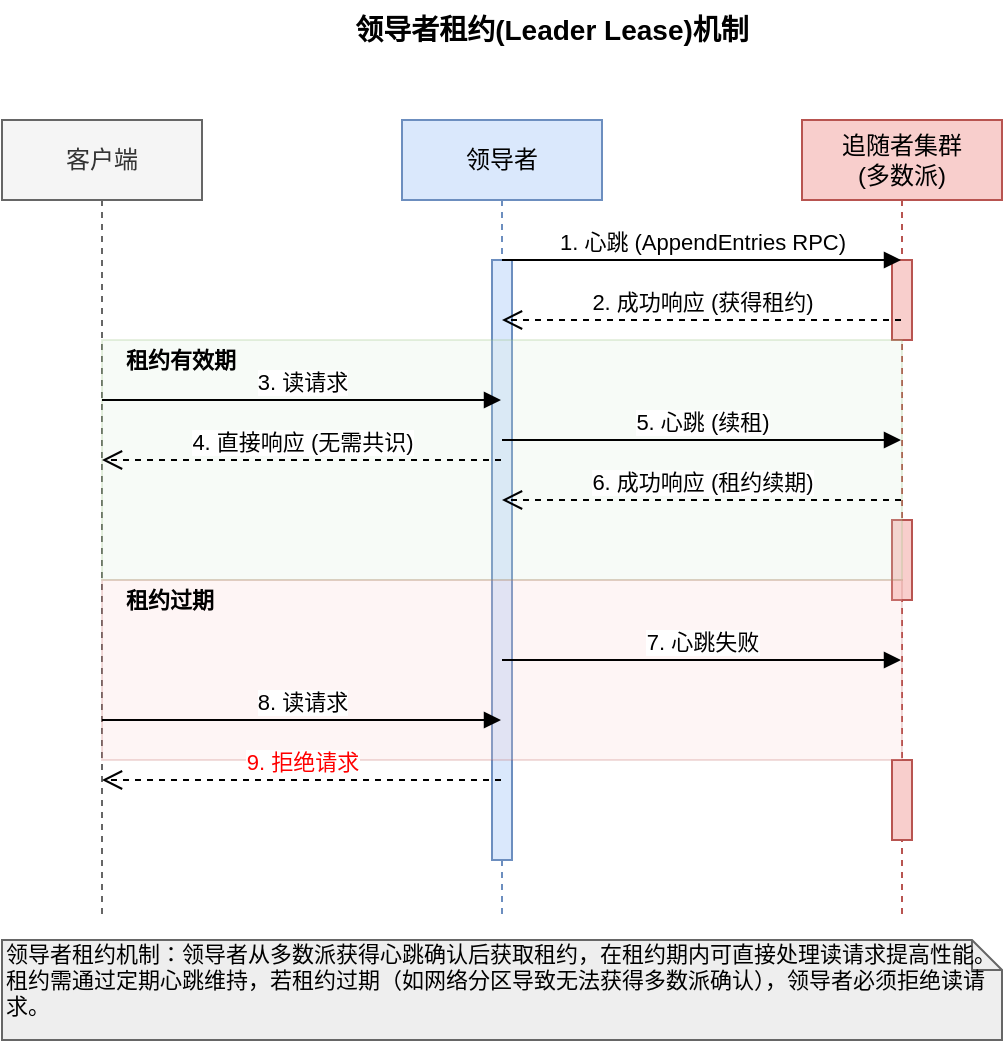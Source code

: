 <mxfile version="27.0.6">
  <diagram name="领导者租约时序图" id="us6oxifnReez4EoMnk5i">
    <mxGraphModel dx="929" dy="-533" grid="1" gridSize="10" guides="1" tooltips="1" connect="1" arrows="1" fold="1" page="1" pageScale="1" pageWidth="850" pageHeight="1100" math="0" shadow="0">
      <root>
        <mxCell id="0" />
        <mxCell id="1" parent="0" />
        <mxCell id="RpkAgLOPzhrfQ40RdnY4-85" value="领导者租约(Leader Lease)机制" style="text;html=1;strokeColor=none;fillColor=none;align=center;verticalAlign=middle;whiteSpace=wrap;rounded=0;fontSize=14;fontStyle=1" vertex="1" parent="1">
          <mxGeometry x="810" y="1970" width="250" height="30" as="geometry" />
        </mxCell>
        <mxCell id="RpkAgLOPzhrfQ40RdnY4-86" value="客户端" style="shape=umlLifeline;perimeter=lifelinePerimeter;whiteSpace=wrap;html=1;container=1;collapsible=0;recursiveResize=0;outlineConnect=0;fontSize=12;fillColor=#f5f5f5;fontColor=#333333;strokeColor=#666666;" vertex="1" parent="1">
          <mxGeometry x="660" y="2030" width="100" height="400" as="geometry" />
        </mxCell>
        <mxCell id="RpkAgLOPzhrfQ40RdnY4-87" value="领导者" style="shape=umlLifeline;perimeter=lifelinePerimeter;whiteSpace=wrap;html=1;container=1;collapsible=0;recursiveResize=0;outlineConnect=0;fontSize=12;fillColor=#dae8fc;strokeColor=#6c8ebf;" vertex="1" parent="1">
          <mxGeometry x="860" y="2030" width="100" height="400" as="geometry" />
        </mxCell>
        <mxCell id="RpkAgLOPzhrfQ40RdnY4-88" value="" style="html=1;points=[];perimeter=orthogonalPerimeter;fillColor=#dae8fc;strokeColor=#6c8ebf;" vertex="1" parent="RpkAgLOPzhrfQ40RdnY4-87">
          <mxGeometry x="45" y="70" width="10" height="300" as="geometry" />
        </mxCell>
        <mxCell id="RpkAgLOPzhrfQ40RdnY4-89" value="追随者集群&#xa;(多数派)" style="shape=umlLifeline;perimeter=lifelinePerimeter;whiteSpace=wrap;html=1;container=1;collapsible=0;recursiveResize=0;outlineConnect=0;fontSize=12;fillColor=#f8cecc;strokeColor=#b85450;" vertex="1" parent="1">
          <mxGeometry x="1060" y="2030" width="100" height="400" as="geometry" />
        </mxCell>
        <mxCell id="RpkAgLOPzhrfQ40RdnY4-90" value="" style="html=1;points=[];perimeter=orthogonalPerimeter;fillColor=#f8cecc;strokeColor=#b85450;" vertex="1" parent="RpkAgLOPzhrfQ40RdnY4-89">
          <mxGeometry x="45" y="70" width="10" height="40" as="geometry" />
        </mxCell>
        <mxCell id="RpkAgLOPzhrfQ40RdnY4-91" value="" style="html=1;points=[];perimeter=orthogonalPerimeter;fillColor=#f8cecc;strokeColor=#b85450;" vertex="1" parent="RpkAgLOPzhrfQ40RdnY4-89">
          <mxGeometry x="45" y="200" width="10" height="40" as="geometry" />
        </mxCell>
        <mxCell id="RpkAgLOPzhrfQ40RdnY4-92" value="" style="html=1;points=[];perimeter=orthogonalPerimeter;fillColor=#f8cecc;strokeColor=#b85450;" vertex="1" parent="RpkAgLOPzhrfQ40RdnY4-89">
          <mxGeometry x="45" y="320" width="10" height="40" as="geometry" />
        </mxCell>
        <mxCell id="RpkAgLOPzhrfQ40RdnY4-93" value="1. 心跳 (AppendEntries RPC)" style="html=1;verticalAlign=bottom;endArrow=block;fontSize=11;" edge="1" parent="1" source="RpkAgLOPzhrfQ40RdnY4-87" target="RpkAgLOPzhrfQ40RdnY4-89">
          <mxGeometry width="80" relative="1" as="geometry">
            <mxPoint x="920" y="2100" as="sourcePoint" />
            <mxPoint x="1000" y="2100" as="targetPoint" />
            <Array as="points">
              <mxPoint x="960" y="2100" />
            </Array>
          </mxGeometry>
        </mxCell>
        <mxCell id="RpkAgLOPzhrfQ40RdnY4-94" value="2. 成功响应 (获得租约)" style="html=1;verticalAlign=bottom;endArrow=open;dashed=1;endSize=8;fontSize=11;" edge="1" parent="1" source="RpkAgLOPzhrfQ40RdnY4-89" target="RpkAgLOPzhrfQ40RdnY4-87">
          <mxGeometry relative="1" as="geometry">
            <mxPoint x="1000" y="2130" as="sourcePoint" />
            <mxPoint x="920" y="2130" as="targetPoint" />
            <Array as="points">
              <mxPoint x="960" y="2130" />
            </Array>
          </mxGeometry>
        </mxCell>
        <mxCell id="RpkAgLOPzhrfQ40RdnY4-95" value="" style="rounded=0;whiteSpace=wrap;html=1;fillColor=#d5e8d4;strokeColor=#82b366;opacity=20;" vertex="1" parent="1">
          <mxGeometry x="710" y="2140" width="400" height="120" as="geometry" />
        </mxCell>
        <mxCell id="RpkAgLOPzhrfQ40RdnY4-96" value="租约有效期" style="text;html=1;strokeColor=none;fillColor=none;align=left;verticalAlign=middle;whiteSpace=wrap;rounded=0;fontSize=11;fontStyle=1" vertex="1" parent="1">
          <mxGeometry x="720" y="2140" width="80" height="20" as="geometry" />
        </mxCell>
        <mxCell id="RpkAgLOPzhrfQ40RdnY4-97" value="3. 读请求" style="html=1;verticalAlign=bottom;endArrow=block;fontSize=11;" edge="1" parent="1" source="RpkAgLOPzhrfQ40RdnY4-86" target="RpkAgLOPzhrfQ40RdnY4-87">
          <mxGeometry width="80" relative="1" as="geometry">
            <mxPoint x="710" y="2170" as="sourcePoint" />
            <mxPoint x="790" y="2170" as="targetPoint" />
            <Array as="points">
              <mxPoint x="760" y="2170" />
            </Array>
          </mxGeometry>
        </mxCell>
        <mxCell id="RpkAgLOPzhrfQ40RdnY4-98" value="4. 直接响应 (无需共识)" style="html=1;verticalAlign=bottom;endArrow=open;dashed=1;endSize=8;fontSize=11;" edge="1" parent="1" source="RpkAgLOPzhrfQ40RdnY4-87" target="RpkAgLOPzhrfQ40RdnY4-86">
          <mxGeometry relative="1" as="geometry">
            <mxPoint x="790" y="2200" as="sourcePoint" />
            <mxPoint x="710" y="2200" as="targetPoint" />
            <Array as="points">
              <mxPoint x="760" y="2200" />
            </Array>
          </mxGeometry>
        </mxCell>
        <mxCell id="RpkAgLOPzhrfQ40RdnY4-99" value="5. 心跳 (续租)" style="html=1;verticalAlign=bottom;endArrow=block;fontSize=11;" edge="1" parent="1" source="RpkAgLOPzhrfQ40RdnY4-87" target="RpkAgLOPzhrfQ40RdnY4-89">
          <mxGeometry width="80" relative="1" as="geometry">
            <mxPoint x="920" y="2230" as="sourcePoint" />
            <mxPoint x="1000" y="2230" as="targetPoint" />
            <Array as="points">
              <mxPoint x="960" y="2190" />
            </Array>
          </mxGeometry>
        </mxCell>
        <mxCell id="RpkAgLOPzhrfQ40RdnY4-100" value="6. 成功响应 (租约续期)" style="html=1;verticalAlign=bottom;endArrow=open;dashed=1;endSize=8;fontSize=11;" edge="1" parent="1" source="RpkAgLOPzhrfQ40RdnY4-89" target="RpkAgLOPzhrfQ40RdnY4-87">
          <mxGeometry relative="1" as="geometry">
            <mxPoint x="1000" y="2260" as="sourcePoint" />
            <mxPoint x="920" y="2260" as="targetPoint" />
            <Array as="points">
              <mxPoint x="960" y="2220" />
            </Array>
          </mxGeometry>
        </mxCell>
        <mxCell id="RpkAgLOPzhrfQ40RdnY4-101" value="" style="rounded=0;whiteSpace=wrap;html=1;fillColor=#f8cecc;strokeColor=#b85450;opacity=20;" vertex="1" parent="1">
          <mxGeometry x="710" y="2260" width="400" height="90" as="geometry" />
        </mxCell>
        <mxCell id="RpkAgLOPzhrfQ40RdnY4-102" value="租约过期" style="text;html=1;strokeColor=none;fillColor=none;align=left;verticalAlign=middle;whiteSpace=wrap;rounded=0;fontSize=11;fontStyle=1" vertex="1" parent="1">
          <mxGeometry x="720" y="2260" width="70" height="20" as="geometry" />
        </mxCell>
        <mxCell id="RpkAgLOPzhrfQ40RdnY4-103" value="7. 心跳失败" style="html=1;verticalAlign=bottom;endArrow=block;fontSize=11;" edge="1" parent="1" source="RpkAgLOPzhrfQ40RdnY4-87" target="RpkAgLOPzhrfQ40RdnY4-89">
          <mxGeometry width="80" relative="1" as="geometry">
            <mxPoint x="920" y="2300" as="sourcePoint" />
            <mxPoint x="1000" y="2300" as="targetPoint" />
            <Array as="points">
              <mxPoint x="960" y="2300" />
            </Array>
          </mxGeometry>
        </mxCell>
        <mxCell id="RpkAgLOPzhrfQ40RdnY4-104" value="8. 读请求" style="html=1;verticalAlign=bottom;endArrow=block;fontSize=11;" edge="1" parent="1" source="RpkAgLOPzhrfQ40RdnY4-86" target="RpkAgLOPzhrfQ40RdnY4-87">
          <mxGeometry width="80" relative="1" as="geometry">
            <mxPoint x="710" y="2330" as="sourcePoint" />
            <mxPoint x="790" y="2330" as="targetPoint" />
            <Array as="points">
              <mxPoint x="760" y="2330" />
            </Array>
          </mxGeometry>
        </mxCell>
        <mxCell id="RpkAgLOPzhrfQ40RdnY4-105" value="9. 拒绝请求" style="html=1;verticalAlign=bottom;endArrow=open;dashed=1;endSize=8;fontColor=#ff0000;fontSize=11;" edge="1" parent="1" source="RpkAgLOPzhrfQ40RdnY4-87" target="RpkAgLOPzhrfQ40RdnY4-86">
          <mxGeometry relative="1" as="geometry">
            <mxPoint x="790" y="2360" as="sourcePoint" />
            <mxPoint x="710" y="2360" as="targetPoint" />
            <Array as="points">
              <mxPoint x="760" y="2360" />
            </Array>
          </mxGeometry>
        </mxCell>
        <mxCell id="RpkAgLOPzhrfQ40RdnY4-106" value="领导者租约机制：领导者从多数派获得心跳确认后获取租约，在租约期内可直接处理读请求提高性能。&#xa;租约需通过定期心跳维持，若租约过期（如网络分区导致无法获得多数派确认），领导者必须拒绝读请求。" style="shape=note;whiteSpace=wrap;html=1;size=15;verticalAlign=top;align=left;spacingTop=-6;fontSize=11;fillColor=#eeeeee;strokeColor=#666666;" vertex="1" parent="1">
          <mxGeometry x="660" y="2440" width="500" height="50" as="geometry" />
        </mxCell>
      </root>
    </mxGraphModel>
  </diagram>
</mxfile>

